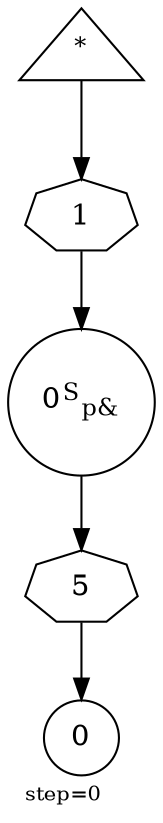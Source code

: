 digraph {
  graph  [labelloc=bottom,labeljust=left,fontsize="10",label="step=0"];
  "439" [shape=triangle,peripheries="1",label=<<SUP>*</SUP>>,labelfontcolor=black,color=black];
  "440" [shape=circle,peripheries="1",label=<0<SUP>S</SUP><SUB>p&amp;</SUB>>,labelfontcolor=black,color=black];
  "441" [shape=circle,peripheries="1",label=<0>,labelfontcolor=black,color=black];
  "450" [label=<1>,peripheries="1",color=black,shape=septagon];
  "439" -> "450" [color=black];
  "450" -> "440" [color=black];
  "451" [label=<5>,peripheries="1",color=black,shape=septagon];
  "440" -> "451" [color=black];
  "451" -> "441" [color=black];
}